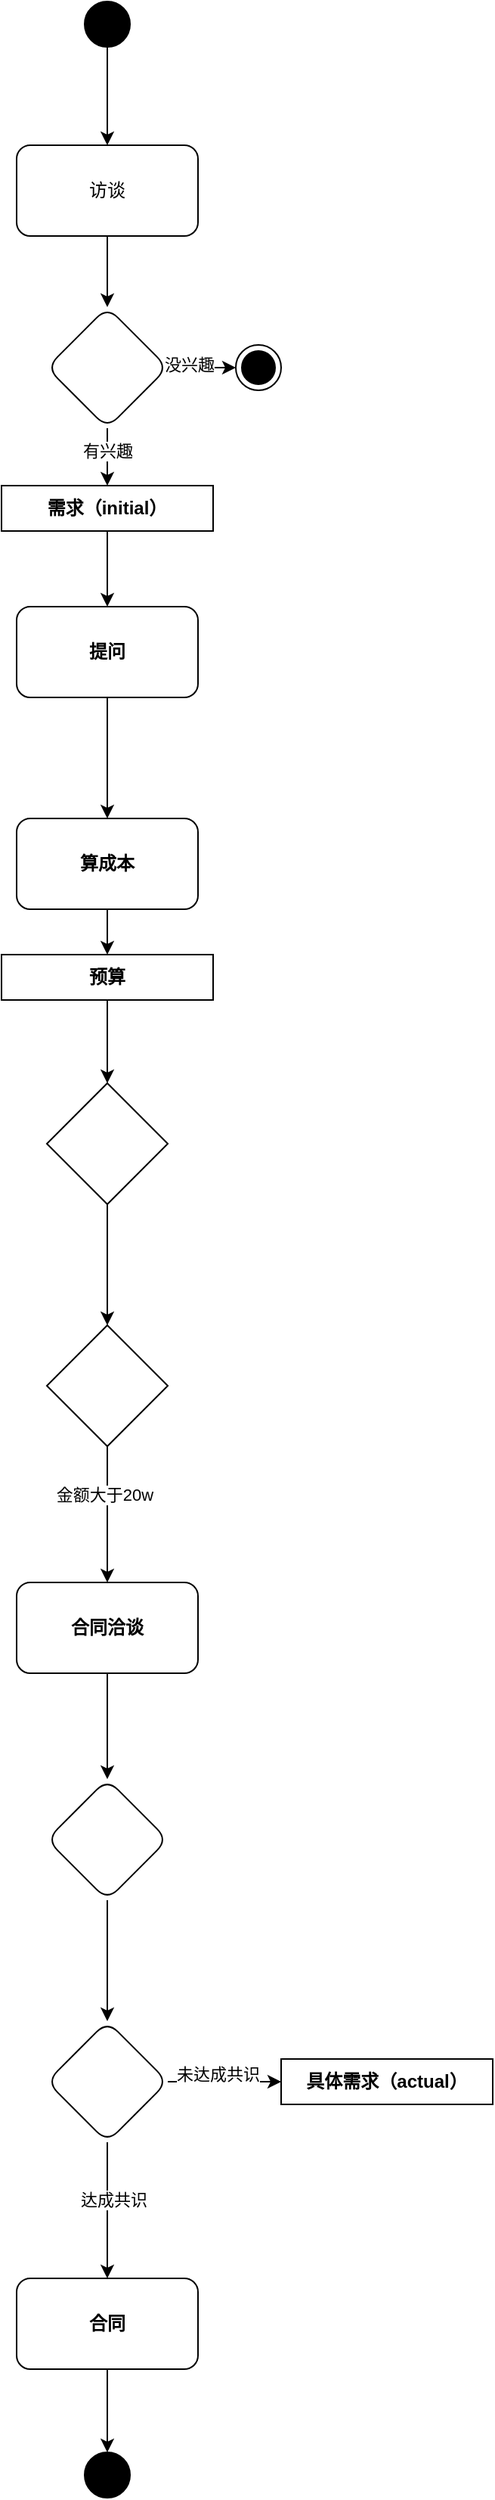 <mxfile version="28.2.5">
  <diagram name="第 1 页" id="jydDzEKxTK3fhblVbgO5">
    <mxGraphModel dx="649" dy="934" grid="1" gridSize="10" guides="1" tooltips="1" connect="1" arrows="1" fold="1" page="1" pageScale="1" pageWidth="1200" pageHeight="1600" math="0" shadow="0">
      <root>
        <mxCell id="0" />
        <mxCell id="1" parent="0" />
        <mxCell id="uLZXbfQ6GJuZrOZhjSxK-10" value="" style="edgeStyle=orthogonalEdgeStyle;rounded=0;orthogonalLoop=1;jettySize=auto;html=1;fontSize=12;movable=1;resizable=1;rotatable=1;deletable=1;editable=1;locked=0;connectable=1;" parent="1" source="uLZXbfQ6GJuZrOZhjSxK-3" target="uLZXbfQ6GJuZrOZhjSxK-9" edge="1">
          <mxGeometry relative="1" as="geometry" />
        </mxCell>
        <mxCell id="uLZXbfQ6GJuZrOZhjSxK-3" value="" style="ellipse;fillColor=strokeColor;html=1;fontSize=12;movable=1;resizable=1;rotatable=1;deletable=1;editable=1;locked=0;connectable=1;direction=west;flipV=0;flipH=1;" parent="1" vertex="1">
          <mxGeometry x="80" y="50" width="30" height="30" as="geometry" />
        </mxCell>
        <mxCell id="uLZXbfQ6GJuZrOZhjSxK-12" value="" style="edgeStyle=orthogonalEdgeStyle;rounded=0;orthogonalLoop=1;jettySize=auto;html=1;fontSize=12;movable=1;resizable=1;rotatable=1;deletable=1;editable=1;locked=0;connectable=1;" parent="1" source="uLZXbfQ6GJuZrOZhjSxK-9" target="uLZXbfQ6GJuZrOZhjSxK-11" edge="1">
          <mxGeometry relative="1" as="geometry" />
        </mxCell>
        <mxCell id="uLZXbfQ6GJuZrOZhjSxK-9" value="访谈" style="rounded=1;whiteSpace=wrap;html=1;fillColor=default;fontSize=12;movable=1;resizable=1;rotatable=1;deletable=1;editable=1;locked=0;connectable=1;direction=west;flipV=0;flipH=1;" parent="1" vertex="1">
          <mxGeometry x="35" y="145" width="120" height="60" as="geometry" />
        </mxCell>
        <mxCell id="uLZXbfQ6GJuZrOZhjSxK-16" style="edgeStyle=orthogonalEdgeStyle;rounded=0;orthogonalLoop=1;jettySize=auto;html=1;exitX=0;exitY=0.5;exitDx=0;exitDy=0;entryX=0;entryY=0.5;entryDx=0;entryDy=0;" parent="1" source="uLZXbfQ6GJuZrOZhjSxK-11" target="uLZXbfQ6GJuZrOZhjSxK-17" edge="1">
          <mxGeometry relative="1" as="geometry">
            <mxPoint x="200" y="292" as="targetPoint" />
          </mxGeometry>
        </mxCell>
        <mxCell id="uLZXbfQ6GJuZrOZhjSxK-19" value="没兴趣" style="edgeLabel;html=1;align=center;verticalAlign=middle;resizable=0;points=[];" parent="uLZXbfQ6GJuZrOZhjSxK-16" vertex="1" connectable="0">
          <mxGeometry x="-0.371" y="2" relative="1" as="geometry">
            <mxPoint as="offset" />
          </mxGeometry>
        </mxCell>
        <mxCell id="uLZXbfQ6GJuZrOZhjSxK-30" value="" style="edgeStyle=orthogonalEdgeStyle;rounded=0;orthogonalLoop=1;jettySize=auto;html=1;" parent="1" source="uLZXbfQ6GJuZrOZhjSxK-11" target="uLZXbfQ6GJuZrOZhjSxK-29" edge="1">
          <mxGeometry relative="1" as="geometry" />
        </mxCell>
        <mxCell id="uLZXbfQ6GJuZrOZhjSxK-33" value="有兴趣" style="edgeLabel;html=1;align=center;verticalAlign=middle;resizable=0;points=[];" parent="uLZXbfQ6GJuZrOZhjSxK-30" vertex="1" connectable="0">
          <mxGeometry x="-0.286" relative="1" as="geometry">
            <mxPoint as="offset" />
          </mxGeometry>
        </mxCell>
        <mxCell id="uLZXbfQ6GJuZrOZhjSxK-11" value="" style="rhombus;whiteSpace=wrap;html=1;fillColor=default;rounded=1;fontSize=12;movable=1;resizable=1;rotatable=1;deletable=1;editable=1;locked=0;connectable=1;direction=west;flipV=0;flipH=1;" parent="1" vertex="1">
          <mxGeometry x="55" y="252" width="80" height="80" as="geometry" />
        </mxCell>
        <mxCell id="uLZXbfQ6GJuZrOZhjSxK-17" value="" style="ellipse;html=1;shape=endState;fillColor=strokeColor;" parent="1" vertex="1">
          <mxGeometry x="180" y="277" width="30" height="30" as="geometry" />
        </mxCell>
        <mxCell id="uLZXbfQ6GJuZrOZhjSxK-32" value="" style="edgeStyle=orthogonalEdgeStyle;rounded=0;orthogonalLoop=1;jettySize=auto;html=1;" parent="1" source="uLZXbfQ6GJuZrOZhjSxK-29" target="uLZXbfQ6GJuZrOZhjSxK-31" edge="1">
          <mxGeometry relative="1" as="geometry" />
        </mxCell>
        <mxCell id="uLZXbfQ6GJuZrOZhjSxK-29" value="需求（initial）" style="fontStyle=1;whiteSpace=wrap;html=1;" parent="1" vertex="1">
          <mxGeometry x="25" y="370" width="140" height="30" as="geometry" />
        </mxCell>
        <mxCell id="uLZXbfQ6GJuZrOZhjSxK-35" value="" style="edgeStyle=orthogonalEdgeStyle;rounded=0;orthogonalLoop=1;jettySize=auto;html=1;" parent="1" source="uLZXbfQ6GJuZrOZhjSxK-31" target="uLZXbfQ6GJuZrOZhjSxK-34" edge="1">
          <mxGeometry relative="1" as="geometry" />
        </mxCell>
        <mxCell id="uLZXbfQ6GJuZrOZhjSxK-31" value="提问" style="rounded=1;whiteSpace=wrap;html=1;fontStyle=1;" parent="1" vertex="1">
          <mxGeometry x="35" y="450" width="120" height="60" as="geometry" />
        </mxCell>
        <mxCell id="uLZXbfQ6GJuZrOZhjSxK-37" value="" style="edgeStyle=orthogonalEdgeStyle;rounded=0;orthogonalLoop=1;jettySize=auto;html=1;" parent="1" source="uLZXbfQ6GJuZrOZhjSxK-34" target="uLZXbfQ6GJuZrOZhjSxK-36" edge="1">
          <mxGeometry relative="1" as="geometry" />
        </mxCell>
        <mxCell id="uLZXbfQ6GJuZrOZhjSxK-34" value="算成本" style="rounded=1;whiteSpace=wrap;html=1;fontStyle=1;" parent="1" vertex="1">
          <mxGeometry x="35" y="590" width="120" height="60" as="geometry" />
        </mxCell>
        <mxCell id="uLZXbfQ6GJuZrOZhjSxK-39" value="" style="edgeStyle=orthogonalEdgeStyle;rounded=0;orthogonalLoop=1;jettySize=auto;html=1;" parent="1" source="uLZXbfQ6GJuZrOZhjSxK-36" target="uLZXbfQ6GJuZrOZhjSxK-38" edge="1">
          <mxGeometry relative="1" as="geometry" />
        </mxCell>
        <mxCell id="uLZXbfQ6GJuZrOZhjSxK-36" value="预算" style="fontStyle=1;whiteSpace=wrap;html=1;" parent="1" vertex="1">
          <mxGeometry x="25" y="680" width="140" height="30" as="geometry" />
        </mxCell>
        <mxCell id="uLZXbfQ6GJuZrOZhjSxK-41" value="" style="edgeStyle=orthogonalEdgeStyle;rounded=0;orthogonalLoop=1;jettySize=auto;html=1;" parent="1" source="uLZXbfQ6GJuZrOZhjSxK-38" target="uLZXbfQ6GJuZrOZhjSxK-40" edge="1">
          <mxGeometry relative="1" as="geometry" />
        </mxCell>
        <mxCell id="uLZXbfQ6GJuZrOZhjSxK-38" value="" style="rhombus;whiteSpace=wrap;html=1;fontStyle=1;" parent="1" vertex="1">
          <mxGeometry x="55" y="765" width="80" height="80" as="geometry" />
        </mxCell>
        <mxCell id="uLZXbfQ6GJuZrOZhjSxK-43" value="" style="edgeStyle=orthogonalEdgeStyle;rounded=0;orthogonalLoop=1;jettySize=auto;html=1;" parent="1" source="uLZXbfQ6GJuZrOZhjSxK-40" target="uLZXbfQ6GJuZrOZhjSxK-42" edge="1">
          <mxGeometry relative="1" as="geometry" />
        </mxCell>
        <mxCell id="uLZXbfQ6GJuZrOZhjSxK-44" value="金额大于20w" style="edgeLabel;html=1;align=center;verticalAlign=middle;resizable=0;points=[];" parent="uLZXbfQ6GJuZrOZhjSxK-43" vertex="1" connectable="0">
          <mxGeometry x="-0.289" y="-2" relative="1" as="geometry">
            <mxPoint as="offset" />
          </mxGeometry>
        </mxCell>
        <mxCell id="uLZXbfQ6GJuZrOZhjSxK-40" value="" style="rhombus;whiteSpace=wrap;html=1;fontStyle=1;" parent="1" vertex="1">
          <mxGeometry x="55" y="925" width="80" height="80" as="geometry" />
        </mxCell>
        <mxCell id="uLZXbfQ6GJuZrOZhjSxK-46" value="" style="edgeStyle=orthogonalEdgeStyle;rounded=0;orthogonalLoop=1;jettySize=auto;html=1;" parent="1" source="uLZXbfQ6GJuZrOZhjSxK-42" target="uLZXbfQ6GJuZrOZhjSxK-45" edge="1">
          <mxGeometry relative="1" as="geometry" />
        </mxCell>
        <mxCell id="uLZXbfQ6GJuZrOZhjSxK-42" value="合同洽谈" style="rounded=1;whiteSpace=wrap;html=1;fontStyle=1;" parent="1" vertex="1">
          <mxGeometry x="35" y="1095" width="120" height="60" as="geometry" />
        </mxCell>
        <mxCell id="uLZXbfQ6GJuZrOZhjSxK-48" value="" style="edgeStyle=orthogonalEdgeStyle;rounded=0;orthogonalLoop=1;jettySize=auto;html=1;" parent="1" source="uLZXbfQ6GJuZrOZhjSxK-45" target="uLZXbfQ6GJuZrOZhjSxK-47" edge="1">
          <mxGeometry relative="1" as="geometry" />
        </mxCell>
        <mxCell id="uLZXbfQ6GJuZrOZhjSxK-45" value="" style="rhombus;whiteSpace=wrap;html=1;rounded=1;fontStyle=1;" parent="1" vertex="1">
          <mxGeometry x="55" y="1225" width="80" height="80" as="geometry" />
        </mxCell>
        <mxCell id="uLZXbfQ6GJuZrOZhjSxK-50" value="" style="edgeStyle=orthogonalEdgeStyle;rounded=0;orthogonalLoop=1;jettySize=auto;html=1;" parent="1" source="uLZXbfQ6GJuZrOZhjSxK-47" target="uLZXbfQ6GJuZrOZhjSxK-49" edge="1">
          <mxGeometry relative="1" as="geometry" />
        </mxCell>
        <mxCell id="uLZXbfQ6GJuZrOZhjSxK-55" value="达成共识" style="edgeLabel;html=1;align=center;verticalAlign=middle;resizable=0;points=[];" parent="uLZXbfQ6GJuZrOZhjSxK-50" vertex="1" connectable="0">
          <mxGeometry x="-0.152" y="4" relative="1" as="geometry">
            <mxPoint as="offset" />
          </mxGeometry>
        </mxCell>
        <mxCell id="SOsJHN9KbVqRuwe2kCM1-2" value="" style="edgeStyle=orthogonalEdgeStyle;rounded=0;orthogonalLoop=1;jettySize=auto;html=1;" edge="1" parent="1" source="uLZXbfQ6GJuZrOZhjSxK-47" target="SOsJHN9KbVqRuwe2kCM1-1">
          <mxGeometry relative="1" as="geometry" />
        </mxCell>
        <mxCell id="SOsJHN9KbVqRuwe2kCM1-3" value="未达成共识" style="edgeLabel;html=1;align=center;verticalAlign=middle;resizable=0;points=[];" vertex="1" connectable="0" parent="SOsJHN9KbVqRuwe2kCM1-2">
          <mxGeometry x="-0.116" y="5" relative="1" as="geometry">
            <mxPoint as="offset" />
          </mxGeometry>
        </mxCell>
        <mxCell id="uLZXbfQ6GJuZrOZhjSxK-47" value="" style="rhombus;whiteSpace=wrap;html=1;rounded=1;fontStyle=1;" parent="1" vertex="1">
          <mxGeometry x="55" y="1385" width="80" height="80" as="geometry" />
        </mxCell>
        <mxCell id="uLZXbfQ6GJuZrOZhjSxK-54" value="" style="edgeStyle=orthogonalEdgeStyle;rounded=0;orthogonalLoop=1;jettySize=auto;html=1;" parent="1" source="uLZXbfQ6GJuZrOZhjSxK-49" target="uLZXbfQ6GJuZrOZhjSxK-53" edge="1">
          <mxGeometry relative="1" as="geometry" />
        </mxCell>
        <mxCell id="uLZXbfQ6GJuZrOZhjSxK-49" value="合同" style="rounded=1;whiteSpace=wrap;html=1;fontStyle=1;" parent="1" vertex="1">
          <mxGeometry x="35" y="1555" width="120" height="60" as="geometry" />
        </mxCell>
        <mxCell id="uLZXbfQ6GJuZrOZhjSxK-53" value="" style="ellipse;fillColor=strokeColor;html=1;" parent="1" vertex="1">
          <mxGeometry x="80" y="1670" width="30" height="30" as="geometry" />
        </mxCell>
        <mxCell id="SOsJHN9KbVqRuwe2kCM1-1" value="具体需求（actual）" style="fontStyle=1;whiteSpace=wrap;html=1;" vertex="1" parent="1">
          <mxGeometry x="210" y="1410" width="140" height="30" as="geometry" />
        </mxCell>
      </root>
    </mxGraphModel>
  </diagram>
</mxfile>
